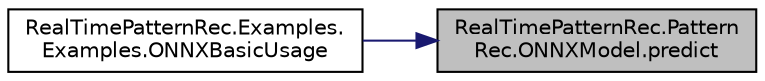 digraph "RealTimePatternRec.PatternRec.ONNXModel.predict"
{
 // LATEX_PDF_SIZE
  edge [fontname="Helvetica",fontsize="10",labelfontname="Helvetica",labelfontsize="10"];
  node [fontname="Helvetica",fontsize="10",shape=record];
  rankdir="RL";
  Node1 [label="RealTimePatternRec.Pattern\lRec.ONNXModel.predict",height=0.2,width=0.4,color="black", fillcolor="grey75", style="filled", fontcolor="black",tooltip="transforms double type input array to double type output array scores"];
  Node1 -> Node2 [dir="back",color="midnightblue",fontsize="10",style="solid",fontname="Helvetica"];
  Node2 [label="RealTimePatternRec.Examples.\lExamples.ONNXBasicUsage",height=0.2,width=0.4,color="black", fillcolor="white", style="filled",URL="$class_real_time_pattern_rec_1_1_examples_1_1_examples.html#a1468d205f1b42a72f48b768088e95585",tooltip=" "];
}
